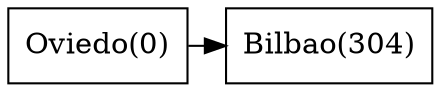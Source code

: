 digraph D {
node[shape=rectangle]

"Oviedo(0)"->"Bilbao(304)";
"Bilbao(304)"
{rank=same;"Oviedo(0)""Bilbao(304)"}

}